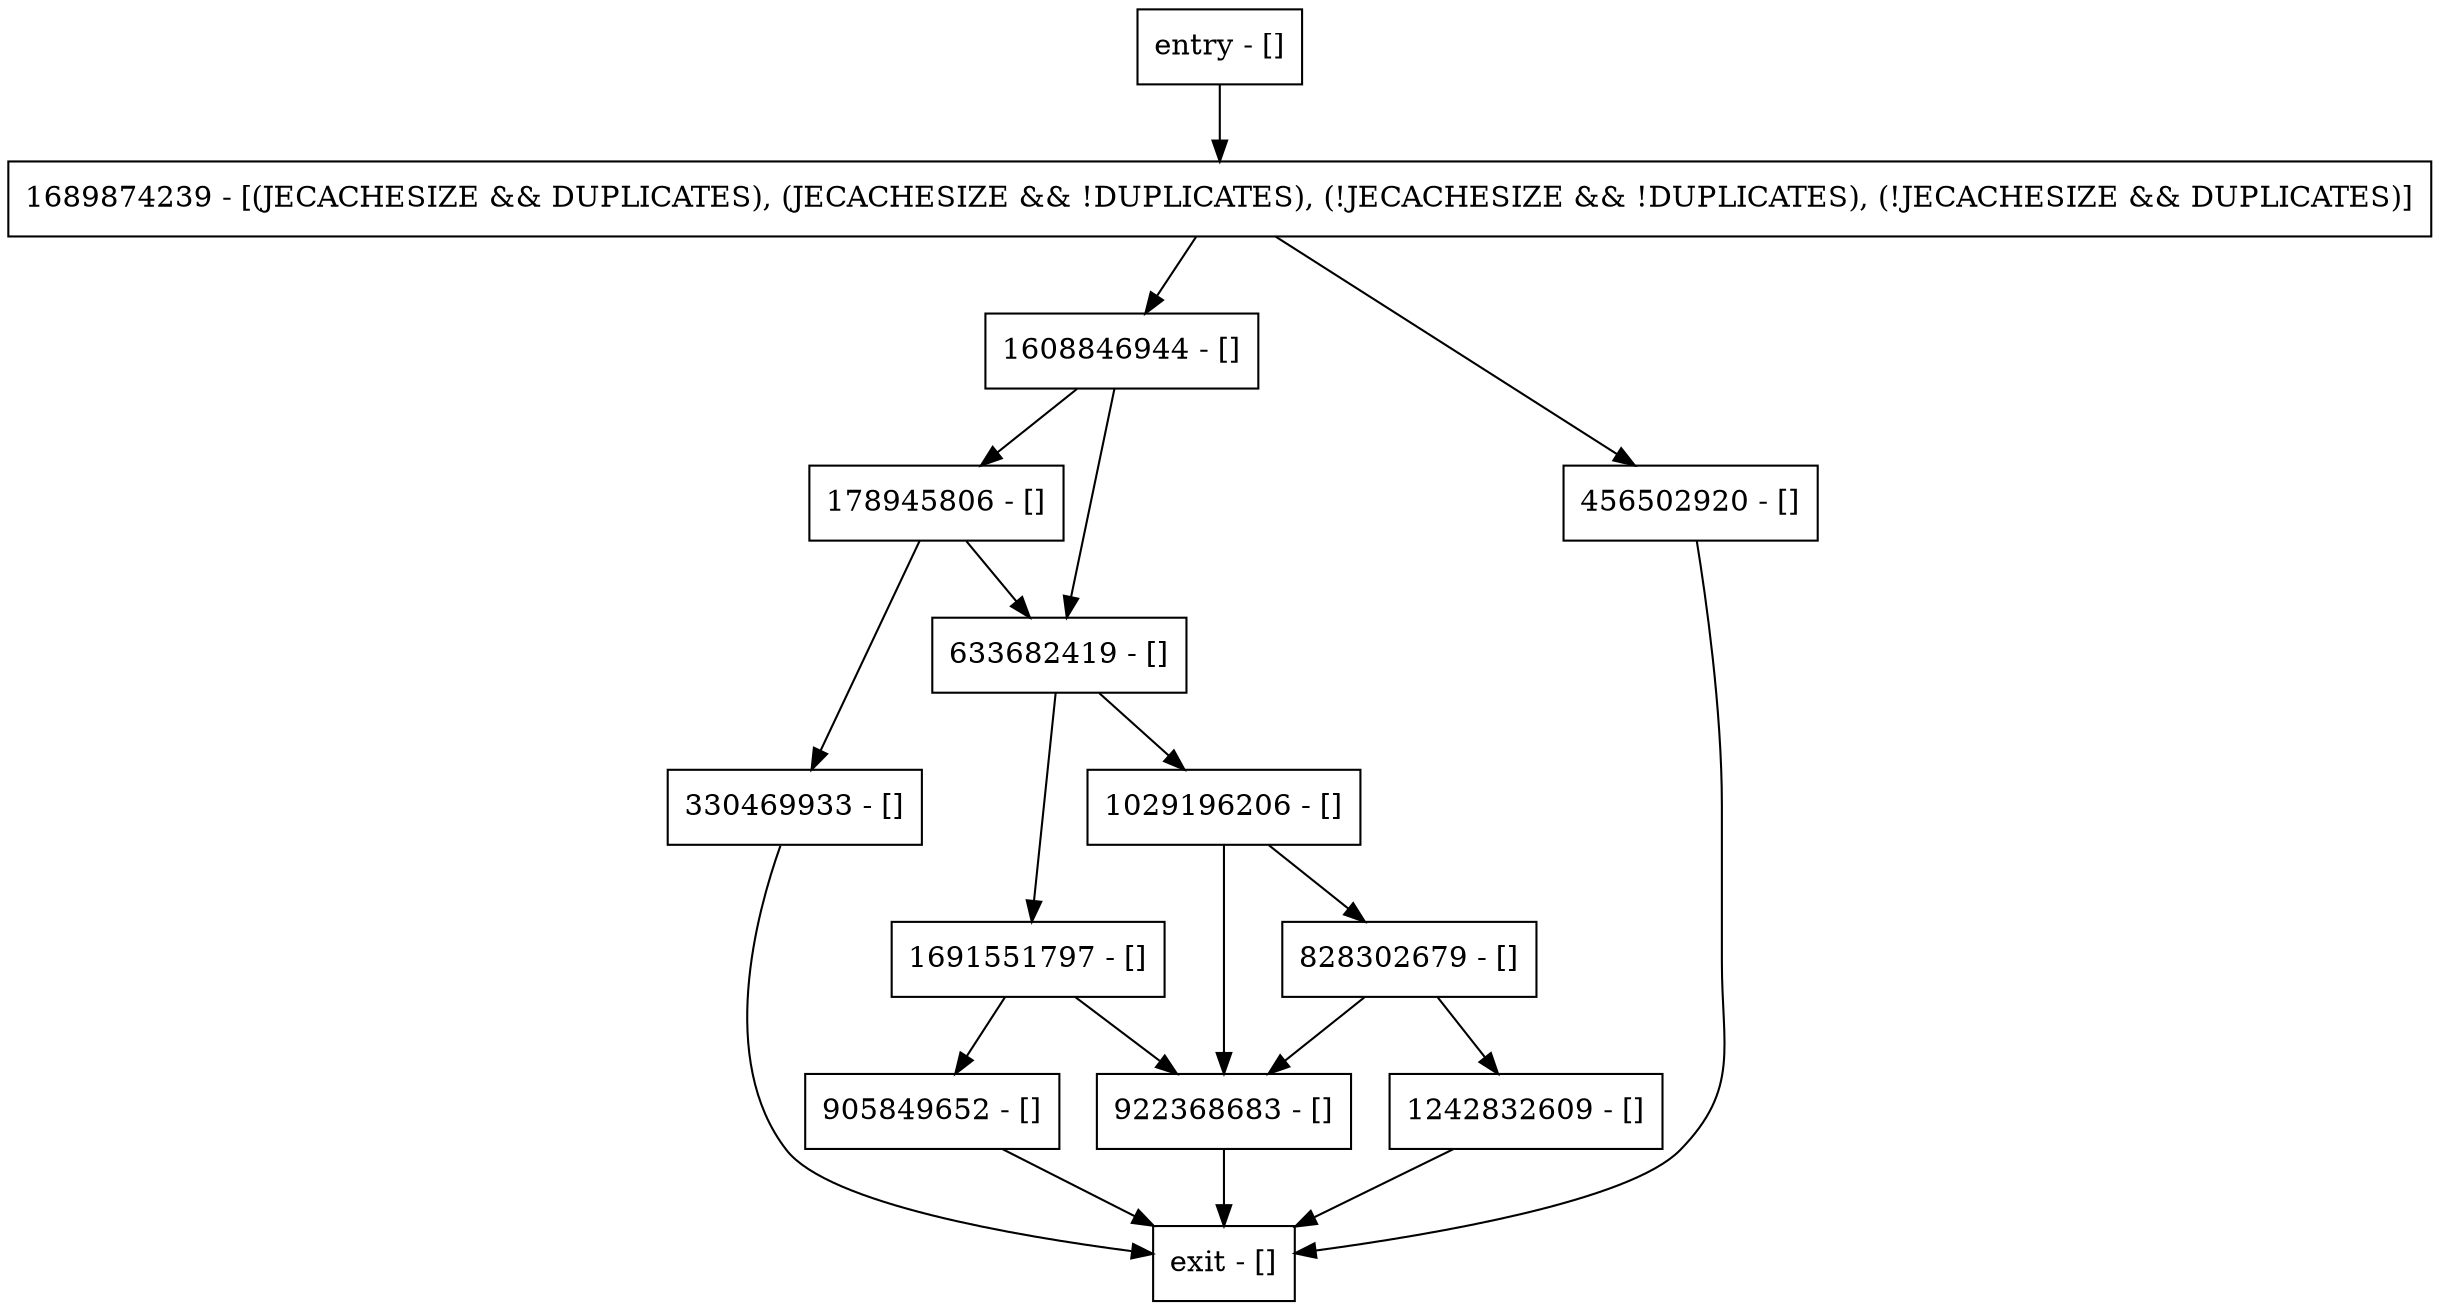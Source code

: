 digraph shouldUpdateLsn {
node [shape=record];
1691551797 [label="1691551797 - []"];
178945806 [label="178945806 - []"];
330469933 [label="330469933 - []"];
1029196206 [label="1029196206 - []"];
entry [label="entry - []"];
exit [label="exit - []"];
1242832609 [label="1242832609 - []"];
828302679 [label="828302679 - []"];
905849652 [label="905849652 - []"];
1608846944 [label="1608846944 - []"];
456502920 [label="456502920 - []"];
1689874239 [label="1689874239 - [(JECACHESIZE && DUPLICATES), (JECACHESIZE && !DUPLICATES), (!JECACHESIZE && !DUPLICATES), (!JECACHESIZE && DUPLICATES)]"];
633682419 [label="633682419 - []"];
922368683 [label="922368683 - []"];
entry;
exit;
1691551797 -> 905849652;
1691551797 -> 922368683;
178945806 -> 633682419;
178945806 -> 330469933;
330469933 -> exit;
1029196206 -> 828302679;
1029196206 -> 922368683;
entry -> 1689874239;
1242832609 -> exit;
828302679 -> 1242832609;
828302679 -> 922368683;
905849652 -> exit;
1608846944 -> 178945806;
1608846944 -> 633682419;
456502920 -> exit;
1689874239 -> 1608846944;
1689874239 -> 456502920;
633682419 -> 1691551797;
633682419 -> 1029196206;
922368683 -> exit;
}
